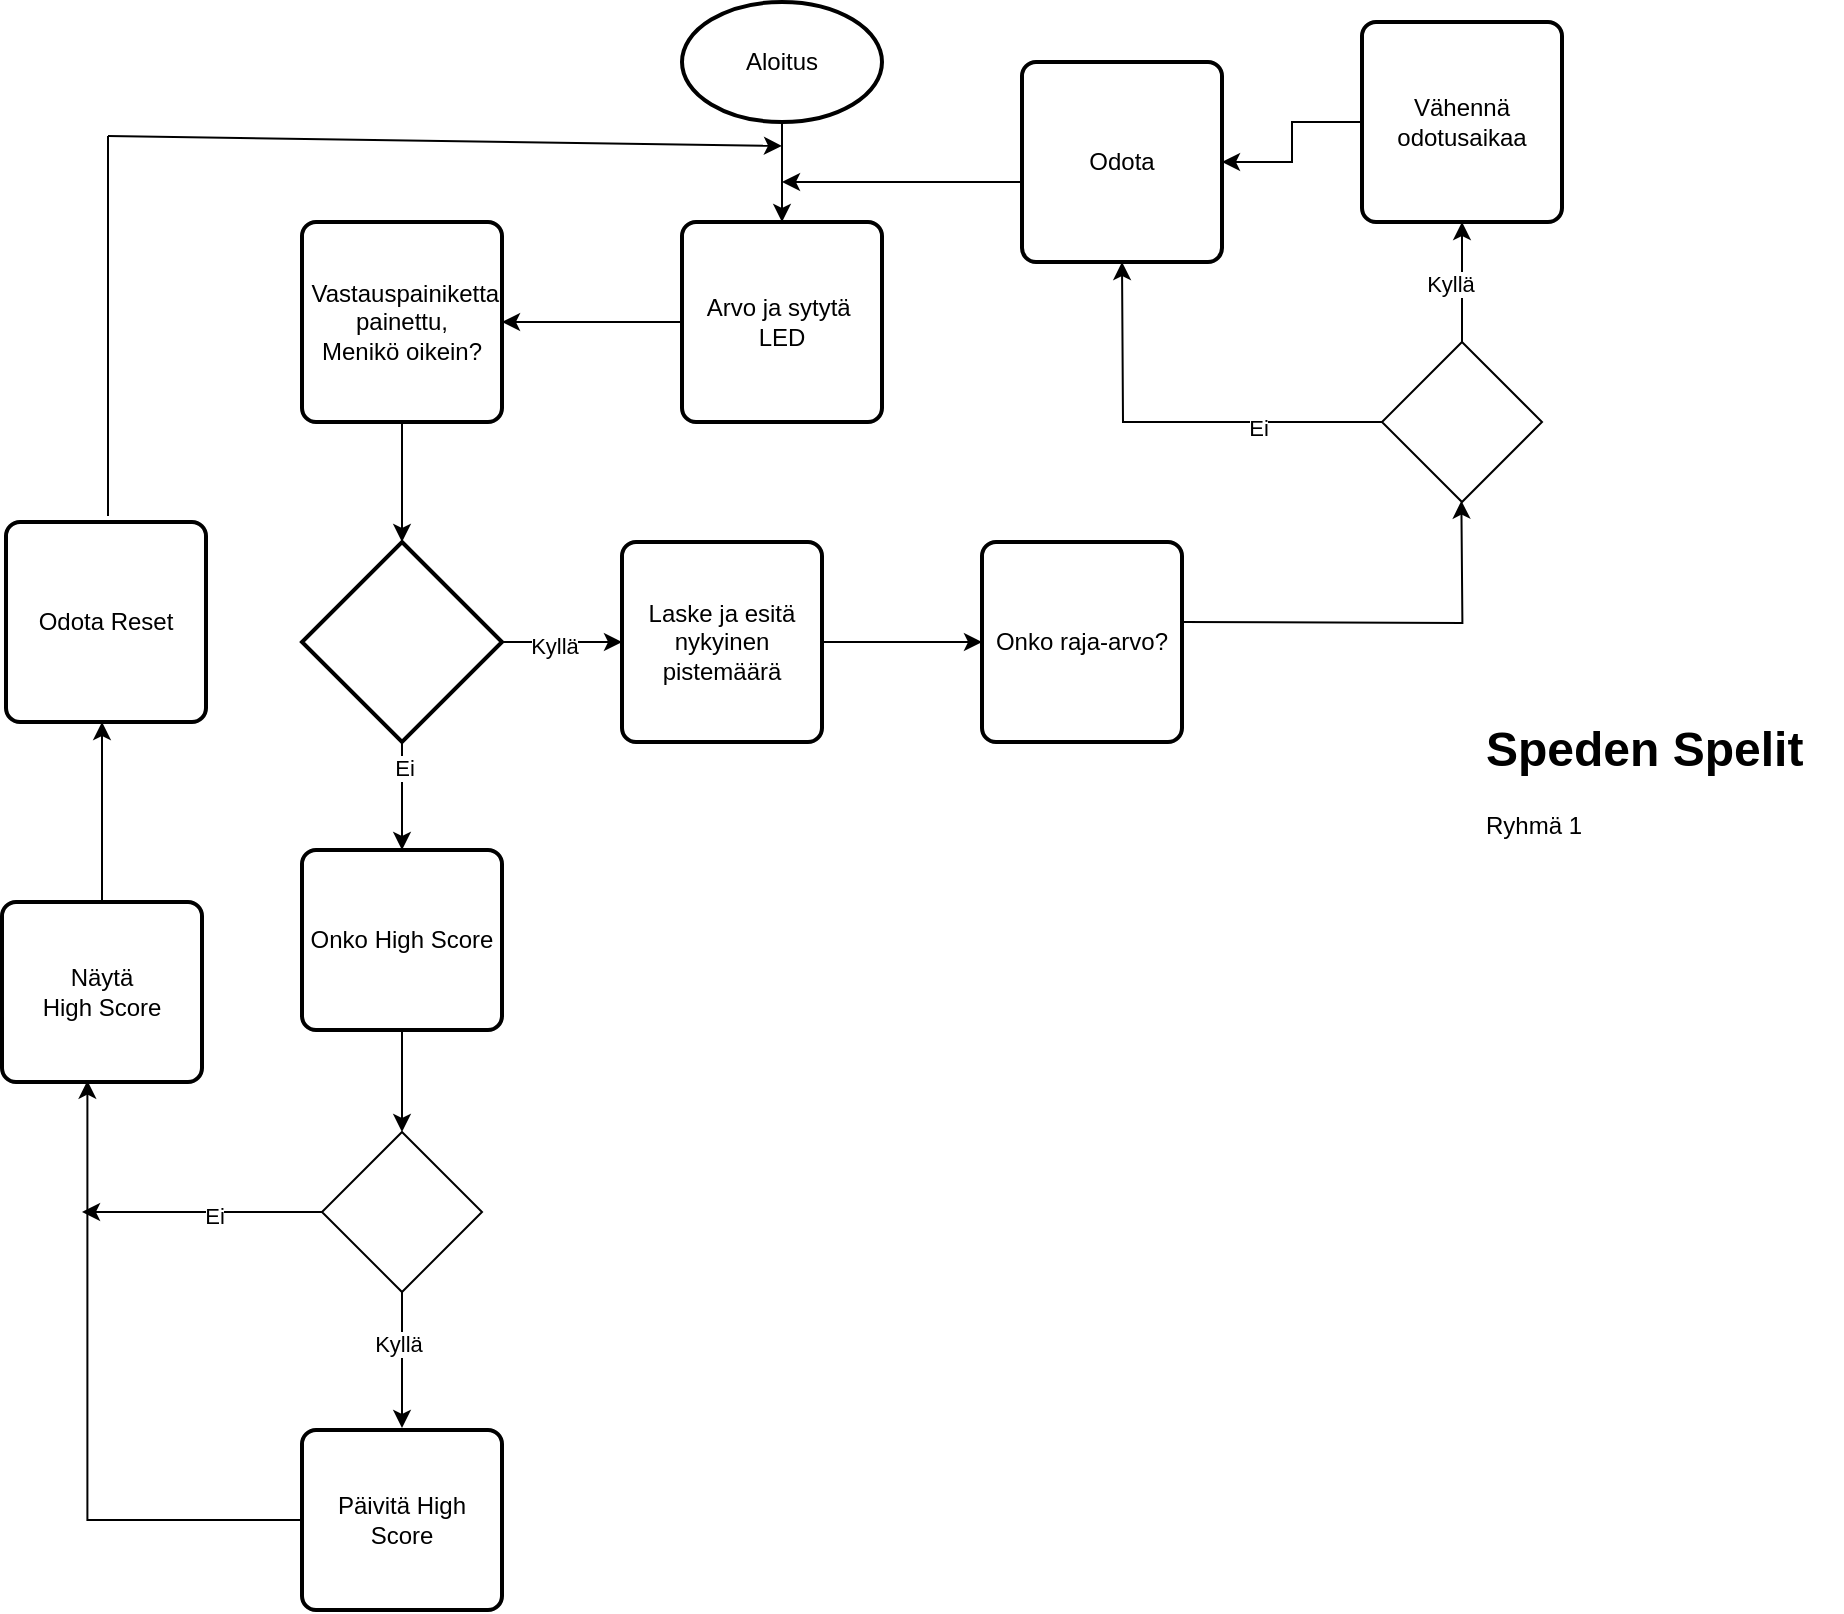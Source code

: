 <mxfile version="24.7.16">
  <diagram id="C5RBs43oDa-KdzZeNtuy" name="Page-1">
    <mxGraphModel dx="1213" dy="627" grid="1" gridSize="10" guides="1" tooltips="1" connect="1" arrows="1" fold="1" page="1" pageScale="1" pageWidth="1169" pageHeight="827" math="0" shadow="0">
      <root>
        <mxCell id="WIyWlLk6GJQsqaUBKTNV-0" />
        <mxCell id="WIyWlLk6GJQsqaUBKTNV-1" parent="WIyWlLk6GJQsqaUBKTNV-0" />
        <mxCell id="Ye8G83f42fKAGdnRBCoQ-5" value="" style="edgeStyle=orthogonalEdgeStyle;rounded=0;orthogonalLoop=1;jettySize=auto;html=1;" parent="WIyWlLk6GJQsqaUBKTNV-1" source="Ye8G83f42fKAGdnRBCoQ-0" target="Ye8G83f42fKAGdnRBCoQ-1" edge="1">
          <mxGeometry relative="1" as="geometry" />
        </mxCell>
        <mxCell id="Ye8G83f42fKAGdnRBCoQ-0" value="Aloitus" style="strokeWidth=2;html=1;shape=mxgraph.flowchart.start_1;whiteSpace=wrap;" parent="WIyWlLk6GJQsqaUBKTNV-1" vertex="1">
          <mxGeometry x="430" y="7" width="100" height="60" as="geometry" />
        </mxCell>
        <mxCell id="-pP2IXQSgFZk611l2zbo-13" style="edgeStyle=orthogonalEdgeStyle;rounded=0;orthogonalLoop=1;jettySize=auto;html=1;entryX=1;entryY=0.5;entryDx=0;entryDy=0;" edge="1" parent="WIyWlLk6GJQsqaUBKTNV-1" source="Ye8G83f42fKAGdnRBCoQ-1" target="Ye8G83f42fKAGdnRBCoQ-8">
          <mxGeometry relative="1" as="geometry" />
        </mxCell>
        <mxCell id="Ye8G83f42fKAGdnRBCoQ-1" value="Arvo ja sytytä&amp;nbsp;&lt;br&gt;LED" style="rounded=1;whiteSpace=wrap;html=1;absoluteArcSize=1;arcSize=14;strokeWidth=2;" parent="WIyWlLk6GJQsqaUBKTNV-1" vertex="1">
          <mxGeometry x="430" y="117" width="100" height="100" as="geometry" />
        </mxCell>
        <mxCell id="Ye8G83f42fKAGdnRBCoQ-8" value="&amp;nbsp;Vastauspainiketta&lt;br&gt;painettu,&lt;br&gt;Menikö oikein?" style="rounded=1;whiteSpace=wrap;html=1;absoluteArcSize=1;arcSize=14;strokeWidth=2;" parent="WIyWlLk6GJQsqaUBKTNV-1" vertex="1">
          <mxGeometry x="240" y="117" width="100" height="100" as="geometry" />
        </mxCell>
        <mxCell id="-pP2IXQSgFZk611l2zbo-15" style="edgeStyle=orthogonalEdgeStyle;rounded=0;orthogonalLoop=1;jettySize=auto;html=1;" edge="1" parent="WIyWlLk6GJQsqaUBKTNV-1" source="Ye8G83f42fKAGdnRBCoQ-11" target="Ye8G83f42fKAGdnRBCoQ-13">
          <mxGeometry relative="1" as="geometry" />
        </mxCell>
        <mxCell id="-pP2IXQSgFZk611l2zbo-16" value="Kyllä" style="edgeLabel;html=1;align=center;verticalAlign=middle;resizable=0;points=[];" vertex="1" connectable="0" parent="-pP2IXQSgFZk611l2zbo-15">
          <mxGeometry x="-0.144" y="-2" relative="1" as="geometry">
            <mxPoint as="offset" />
          </mxGeometry>
        </mxCell>
        <mxCell id="-pP2IXQSgFZk611l2zbo-17" style="edgeStyle=orthogonalEdgeStyle;rounded=0;orthogonalLoop=1;jettySize=auto;html=1;" edge="1" parent="WIyWlLk6GJQsqaUBKTNV-1">
          <mxGeometry relative="1" as="geometry">
            <mxPoint x="290" y="431" as="targetPoint" />
            <mxPoint x="290" y="351" as="sourcePoint" />
          </mxGeometry>
        </mxCell>
        <mxCell id="-pP2IXQSgFZk611l2zbo-18" value="Ei" style="edgeLabel;html=1;align=center;verticalAlign=middle;resizable=0;points=[];" vertex="1" connectable="0" parent="-pP2IXQSgFZk611l2zbo-17">
          <mxGeometry x="0.006" y="1" relative="1" as="geometry">
            <mxPoint y="-1" as="offset" />
          </mxGeometry>
        </mxCell>
        <mxCell id="Ye8G83f42fKAGdnRBCoQ-11" value="" style="strokeWidth=2;html=1;shape=mxgraph.flowchart.decision;whiteSpace=wrap;" parent="WIyWlLk6GJQsqaUBKTNV-1" vertex="1">
          <mxGeometry x="240" y="277" width="100" height="100" as="geometry" />
        </mxCell>
        <mxCell id="-pP2IXQSgFZk611l2zbo-23" value="" style="edgeStyle=orthogonalEdgeStyle;rounded=0;orthogonalLoop=1;jettySize=auto;html=1;" edge="1" parent="WIyWlLk6GJQsqaUBKTNV-1" source="Ye8G83f42fKAGdnRBCoQ-13" target="-pP2IXQSgFZk611l2zbo-22">
          <mxGeometry relative="1" as="geometry" />
        </mxCell>
        <mxCell id="Ye8G83f42fKAGdnRBCoQ-13" value="Laske ja esitä nykyinen pistemäärä" style="rounded=1;whiteSpace=wrap;html=1;absoluteArcSize=1;arcSize=14;strokeWidth=2;" parent="WIyWlLk6GJQsqaUBKTNV-1" vertex="1">
          <mxGeometry x="400" y="277" width="100" height="100" as="geometry" />
        </mxCell>
        <mxCell id="Ye8G83f42fKAGdnRBCoQ-22" value="Odota Reset" style="rounded=1;whiteSpace=wrap;html=1;absoluteArcSize=1;arcSize=14;strokeWidth=2;" parent="WIyWlLk6GJQsqaUBKTNV-1" vertex="1">
          <mxGeometry x="92" y="267" width="100" height="100" as="geometry" />
        </mxCell>
        <mxCell id="-pP2IXQSgFZk611l2zbo-55" value="" style="edgeStyle=orthogonalEdgeStyle;rounded=0;orthogonalLoop=1;jettySize=auto;html=1;" edge="1" parent="WIyWlLk6GJQsqaUBKTNV-1" source="Ye8G83f42fKAGdnRBCoQ-29" target="-pP2IXQSgFZk611l2zbo-43">
          <mxGeometry relative="1" as="geometry" />
        </mxCell>
        <mxCell id="Ye8G83f42fKAGdnRBCoQ-29" value="Vähennä odotusaikaa" style="rounded=1;whiteSpace=wrap;html=1;absoluteArcSize=1;arcSize=14;strokeWidth=2;" parent="WIyWlLk6GJQsqaUBKTNV-1" vertex="1">
          <mxGeometry x="770" y="17" width="100" height="100" as="geometry" />
        </mxCell>
        <mxCell id="Ye8G83f42fKAGdnRBCoQ-34" value="&lt;h1 style=&quot;margin-top: 0px;&quot;&gt;Speden Spelit&lt;/h1&gt;&lt;div&gt;Ryhmä 1&lt;/div&gt;" style="text;html=1;whiteSpace=wrap;overflow=hidden;rounded=0;" parent="WIyWlLk6GJQsqaUBKTNV-1" vertex="1">
          <mxGeometry x="830" y="360" width="180" height="120" as="geometry" />
        </mxCell>
        <mxCell id="-pP2IXQSgFZk611l2zbo-5" style="edgeStyle=orthogonalEdgeStyle;rounded=0;orthogonalLoop=1;jettySize=auto;html=1;exitX=0.5;exitY=0;exitDx=0;exitDy=0;entryX=0.5;entryY=1;entryDx=0;entryDy=0;" edge="1" parent="WIyWlLk6GJQsqaUBKTNV-1" source="-pP2IXQSgFZk611l2zbo-3" target="Ye8G83f42fKAGdnRBCoQ-29">
          <mxGeometry relative="1" as="geometry" />
        </mxCell>
        <mxCell id="-pP2IXQSgFZk611l2zbo-37" value="Kyllä" style="edgeLabel;html=1;align=center;verticalAlign=middle;resizable=0;points=[];" vertex="1" connectable="0" parent="-pP2IXQSgFZk611l2zbo-5">
          <mxGeometry x="-0.033" y="6" relative="1" as="geometry">
            <mxPoint as="offset" />
          </mxGeometry>
        </mxCell>
        <mxCell id="-pP2IXQSgFZk611l2zbo-8" style="edgeStyle=orthogonalEdgeStyle;rounded=0;orthogonalLoop=1;jettySize=auto;html=1;" edge="1" parent="WIyWlLk6GJQsqaUBKTNV-1">
          <mxGeometry relative="1" as="geometry">
            <mxPoint x="480" y="97" as="targetPoint" />
            <mxPoint x="610" y="97" as="sourcePoint" />
          </mxGeometry>
        </mxCell>
        <mxCell id="-pP2IXQSgFZk611l2zbo-25" style="edgeStyle=orthogonalEdgeStyle;rounded=0;orthogonalLoop=1;jettySize=auto;html=1;entryX=0.5;entryY=1;entryDx=0;entryDy=0;" edge="1" parent="WIyWlLk6GJQsqaUBKTNV-1" source="-pP2IXQSgFZk611l2zbo-3">
          <mxGeometry relative="1" as="geometry">
            <mxPoint x="650" y="137" as="targetPoint" />
          </mxGeometry>
        </mxCell>
        <mxCell id="-pP2IXQSgFZk611l2zbo-38" value="Ei" style="edgeLabel;html=1;align=center;verticalAlign=middle;resizable=0;points=[];" vertex="1" connectable="0" parent="-pP2IXQSgFZk611l2zbo-25">
          <mxGeometry x="-0.403" y="3" relative="1" as="geometry">
            <mxPoint as="offset" />
          </mxGeometry>
        </mxCell>
        <mxCell id="-pP2IXQSgFZk611l2zbo-3" value="" style="rhombus;whiteSpace=wrap;html=1;" vertex="1" parent="WIyWlLk6GJQsqaUBKTNV-1">
          <mxGeometry x="780" y="177" width="80" height="80" as="geometry" />
        </mxCell>
        <mxCell id="-pP2IXQSgFZk611l2zbo-14" style="edgeStyle=orthogonalEdgeStyle;rounded=0;orthogonalLoop=1;jettySize=auto;html=1;entryX=0.5;entryY=0;entryDx=0;entryDy=0;entryPerimeter=0;" edge="1" parent="WIyWlLk6GJQsqaUBKTNV-1" source="Ye8G83f42fKAGdnRBCoQ-8" target="Ye8G83f42fKAGdnRBCoQ-11">
          <mxGeometry relative="1" as="geometry" />
        </mxCell>
        <mxCell id="-pP2IXQSgFZk611l2zbo-34" value="" style="edgeStyle=orthogonalEdgeStyle;rounded=0;orthogonalLoop=1;jettySize=auto;html=1;" edge="1" parent="WIyWlLk6GJQsqaUBKTNV-1">
          <mxGeometry relative="1" as="geometry">
            <mxPoint x="290" y="635" as="sourcePoint" />
            <mxPoint x="290" y="720" as="targetPoint" />
          </mxGeometry>
        </mxCell>
        <mxCell id="-pP2IXQSgFZk611l2zbo-35" value="Kyllä" style="edgeLabel;html=1;align=center;verticalAlign=middle;resizable=0;points=[];" vertex="1" connectable="0" parent="-pP2IXQSgFZk611l2zbo-34">
          <mxGeometry y="-2" relative="1" as="geometry">
            <mxPoint as="offset" />
          </mxGeometry>
        </mxCell>
        <mxCell id="-pP2IXQSgFZk611l2zbo-53" style="edgeStyle=orthogonalEdgeStyle;rounded=0;orthogonalLoop=1;jettySize=auto;html=1;" edge="1" parent="WIyWlLk6GJQsqaUBKTNV-1" source="-pP2IXQSgFZk611l2zbo-20">
          <mxGeometry relative="1" as="geometry">
            <mxPoint x="130" y="612" as="targetPoint" />
          </mxGeometry>
        </mxCell>
        <mxCell id="-pP2IXQSgFZk611l2zbo-54" value="Ei" style="edgeLabel;html=1;align=center;verticalAlign=middle;resizable=0;points=[];" vertex="1" connectable="0" parent="-pP2IXQSgFZk611l2zbo-53">
          <mxGeometry x="-0.104" y="2" relative="1" as="geometry">
            <mxPoint as="offset" />
          </mxGeometry>
        </mxCell>
        <mxCell id="-pP2IXQSgFZk611l2zbo-20" value="" style="rhombus;whiteSpace=wrap;html=1;" vertex="1" parent="WIyWlLk6GJQsqaUBKTNV-1">
          <mxGeometry x="250" y="572" width="80" height="80" as="geometry" />
        </mxCell>
        <mxCell id="-pP2IXQSgFZk611l2zbo-22" value="Onko raja-arvo?" style="rounded=1;whiteSpace=wrap;html=1;absoluteArcSize=1;arcSize=14;strokeWidth=2;" vertex="1" parent="WIyWlLk6GJQsqaUBKTNV-1">
          <mxGeometry x="580" y="277" width="100" height="100" as="geometry" />
        </mxCell>
        <mxCell id="-pP2IXQSgFZk611l2zbo-24" style="edgeStyle=orthogonalEdgeStyle;rounded=0;orthogonalLoop=1;jettySize=auto;html=1;entryX=0.496;entryY=1.117;entryDx=0;entryDy=0;entryPerimeter=0;" edge="1" parent="WIyWlLk6GJQsqaUBKTNV-1">
          <mxGeometry relative="1" as="geometry">
            <mxPoint x="680" y="317" as="sourcePoint" />
            <mxPoint x="819.68" y="256.36" as="targetPoint" />
          </mxGeometry>
        </mxCell>
        <mxCell id="-pP2IXQSgFZk611l2zbo-36" value="" style="edgeStyle=orthogonalEdgeStyle;rounded=0;orthogonalLoop=1;jettySize=auto;html=1;" edge="1" parent="WIyWlLk6GJQsqaUBKTNV-1" target="Ye8G83f42fKAGdnRBCoQ-22">
          <mxGeometry relative="1" as="geometry">
            <mxPoint x="140" y="457" as="sourcePoint" />
            <Array as="points">
              <mxPoint x="140" y="397" />
              <mxPoint x="140" y="397" />
            </Array>
          </mxGeometry>
        </mxCell>
        <mxCell id="-pP2IXQSgFZk611l2zbo-41" value="" style="endArrow=classic;html=1;rounded=0;" edge="1" parent="WIyWlLk6GJQsqaUBKTNV-1">
          <mxGeometry width="50" height="50" relative="1" as="geometry">
            <mxPoint x="143" y="74" as="sourcePoint" />
            <mxPoint x="480" y="79" as="targetPoint" />
          </mxGeometry>
        </mxCell>
        <mxCell id="-pP2IXQSgFZk611l2zbo-42" value="" style="endArrow=none;html=1;rounded=0;exitX=0.5;exitY=0;exitDx=0;exitDy=0;" edge="1" parent="WIyWlLk6GJQsqaUBKTNV-1">
          <mxGeometry width="50" height="50" relative="1" as="geometry">
            <mxPoint x="143" y="264" as="sourcePoint" />
            <mxPoint x="143" y="74" as="targetPoint" />
          </mxGeometry>
        </mxCell>
        <mxCell id="-pP2IXQSgFZk611l2zbo-43" value="Odota" style="rounded=1;whiteSpace=wrap;html=1;absoluteArcSize=1;arcSize=14;strokeWidth=2;" vertex="1" parent="WIyWlLk6GJQsqaUBKTNV-1">
          <mxGeometry x="600" y="37" width="100" height="100" as="geometry" />
        </mxCell>
        <mxCell id="-pP2IXQSgFZk611l2zbo-45" value="" style="edgeStyle=orthogonalEdgeStyle;rounded=0;orthogonalLoop=1;jettySize=auto;html=1;" edge="1" parent="WIyWlLk6GJQsqaUBKTNV-1">
          <mxGeometry relative="1" as="geometry">
            <mxPoint x="290" y="486" as="sourcePoint" />
            <mxPoint x="290" y="572" as="targetPoint" />
          </mxGeometry>
        </mxCell>
        <mxCell id="-pP2IXQSgFZk611l2zbo-44" value="Onko High Score" style="rounded=1;whiteSpace=wrap;html=1;absoluteArcSize=1;arcSize=14;strokeWidth=2;" vertex="1" parent="WIyWlLk6GJQsqaUBKTNV-1">
          <mxGeometry x="240" y="431" width="100" height="90" as="geometry" />
        </mxCell>
        <mxCell id="-pP2IXQSgFZk611l2zbo-46" value="Näytä&lt;br&gt;High Score" style="rounded=1;whiteSpace=wrap;html=1;absoluteArcSize=1;arcSize=14;strokeWidth=2;" vertex="1" parent="WIyWlLk6GJQsqaUBKTNV-1">
          <mxGeometry x="90" y="457" width="100" height="90" as="geometry" />
        </mxCell>
        <mxCell id="-pP2IXQSgFZk611l2zbo-47" value="Päivitä High Score" style="rounded=1;whiteSpace=wrap;html=1;absoluteArcSize=1;arcSize=14;strokeWidth=2;" vertex="1" parent="WIyWlLk6GJQsqaUBKTNV-1">
          <mxGeometry x="240" y="721" width="100" height="90" as="geometry" />
        </mxCell>
        <mxCell id="-pP2IXQSgFZk611l2zbo-48" style="edgeStyle=orthogonalEdgeStyle;rounded=0;orthogonalLoop=1;jettySize=auto;html=1;entryX=0.427;entryY=0.993;entryDx=0;entryDy=0;entryPerimeter=0;" edge="1" parent="WIyWlLk6GJQsqaUBKTNV-1" source="-pP2IXQSgFZk611l2zbo-47" target="-pP2IXQSgFZk611l2zbo-46">
          <mxGeometry relative="1" as="geometry" />
        </mxCell>
      </root>
    </mxGraphModel>
  </diagram>
</mxfile>
